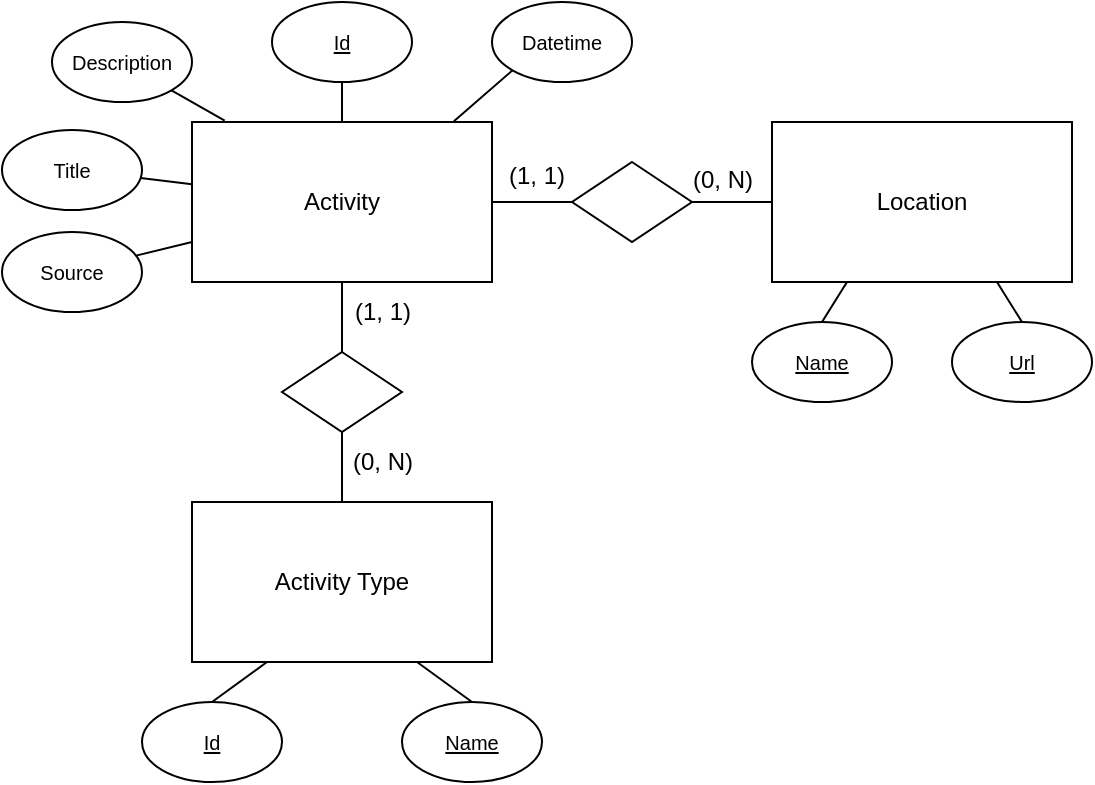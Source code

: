 <mxfile version="21.6.1" type="device">
  <diagram name="Página-1" id="A7tceK6vV1O0fZQoj8Uq">
    <mxGraphModel dx="580" dy="570" grid="1" gridSize="10" guides="1" tooltips="1" connect="1" arrows="1" fold="1" page="1" pageScale="1" pageWidth="827" pageHeight="1169" math="0" shadow="0">
      <root>
        <mxCell id="0" />
        <mxCell id="1" parent="0" />
        <mxCell id="eH5JWXhEJGaev719BXgN-16" value="" style="edgeStyle=orthogonalEdgeStyle;rounded=0;orthogonalLoop=1;jettySize=auto;html=1;endArrow=none;endFill=0;" parent="1" source="eH5JWXhEJGaev719BXgN-1" target="eH5JWXhEJGaev719BXgN-15" edge="1">
          <mxGeometry relative="1" as="geometry" />
        </mxCell>
        <mxCell id="eH5JWXhEJGaev719BXgN-1" value="Activity" style="rounded=0;whiteSpace=wrap;html=1;" parent="1" vertex="1">
          <mxGeometry x="1090" y="510" width="150" height="80" as="geometry" />
        </mxCell>
        <mxCell id="eH5JWXhEJGaev719BXgN-8" value="" style="rounded=0;orthogonalLoop=1;jettySize=auto;html=1;endArrow=none;endFill=0;" parent="1" source="eH5JWXhEJGaev719BXgN-4" target="eH5JWXhEJGaev719BXgN-1" edge="1">
          <mxGeometry relative="1" as="geometry" />
        </mxCell>
        <mxCell id="eH5JWXhEJGaev719BXgN-4" value="&lt;font style=&quot;font-size: 10px;&quot;&gt;Title&lt;/font&gt;" style="ellipse;whiteSpace=wrap;html=1;" parent="1" vertex="1">
          <mxGeometry x="995" y="514" width="70" height="40" as="geometry" />
        </mxCell>
        <mxCell id="eH5JWXhEJGaev719BXgN-5" value="&lt;font style=&quot;font-size: 10px;&quot;&gt;Description&lt;/font&gt;" style="ellipse;whiteSpace=wrap;html=1;" parent="1" vertex="1">
          <mxGeometry x="1020" y="460" width="70" height="40" as="geometry" />
        </mxCell>
        <mxCell id="eH5JWXhEJGaev719BXgN-9" value="" style="endArrow=none;html=1;rounded=0;exitX=1;exitY=1;exitDx=0;exitDy=0;entryX=0.109;entryY=-0.008;entryDx=0;entryDy=0;endFill=0;entryPerimeter=0;" parent="1" source="eH5JWXhEJGaev719BXgN-5" target="eH5JWXhEJGaev719BXgN-1" edge="1">
          <mxGeometry width="50" height="50" relative="1" as="geometry">
            <mxPoint x="920" y="570" as="sourcePoint" />
            <mxPoint x="970" y="520" as="targetPoint" />
          </mxGeometry>
        </mxCell>
        <mxCell id="eH5JWXhEJGaev719BXgN-10" value="&lt;font style=&quot;font-size: 10px;&quot;&gt;Datetime&lt;/font&gt;" style="ellipse;whiteSpace=wrap;html=1;" parent="1" vertex="1">
          <mxGeometry x="1240" y="450" width="70" height="40" as="geometry" />
        </mxCell>
        <mxCell id="eH5JWXhEJGaev719BXgN-11" value="" style="endArrow=none;html=1;rounded=0;exitX=0;exitY=1;exitDx=0;exitDy=0;entryX=0.873;entryY=-0.004;entryDx=0;entryDy=0;endFill=0;entryPerimeter=0;" parent="1" source="eH5JWXhEJGaev719BXgN-10" target="eH5JWXhEJGaev719BXgN-1" edge="1">
          <mxGeometry width="50" height="50" relative="1" as="geometry">
            <mxPoint x="920" y="660" as="sourcePoint" />
            <mxPoint x="970" y="610" as="targetPoint" />
          </mxGeometry>
        </mxCell>
        <mxCell id="eH5JWXhEJGaev719BXgN-14" value="Activity Type" style="rounded=0;whiteSpace=wrap;html=1;" parent="1" vertex="1">
          <mxGeometry x="1090" y="700" width="150" height="80" as="geometry" />
        </mxCell>
        <mxCell id="eH5JWXhEJGaev719BXgN-17" value="" style="edgeStyle=orthogonalEdgeStyle;rounded=0;orthogonalLoop=1;jettySize=auto;html=1;endArrow=none;endFill=0;" parent="1" source="eH5JWXhEJGaev719BXgN-15" target="eH5JWXhEJGaev719BXgN-14" edge="1">
          <mxGeometry relative="1" as="geometry" />
        </mxCell>
        <mxCell id="eH5JWXhEJGaev719BXgN-15" value="" style="rhombus;whiteSpace=wrap;html=1;" parent="1" vertex="1">
          <mxGeometry x="1135" y="625" width="60" height="40" as="geometry" />
        </mxCell>
        <mxCell id="eH5JWXhEJGaev719BXgN-18" value="(0, N)" style="text;html=1;align=center;verticalAlign=middle;resizable=0;points=[];autosize=1;strokeColor=none;fillColor=none;" parent="1" vertex="1">
          <mxGeometry x="1160" y="665" width="50" height="30" as="geometry" />
        </mxCell>
        <mxCell id="eH5JWXhEJGaev719BXgN-19" value="(1, 1)" style="text;html=1;align=center;verticalAlign=middle;resizable=0;points=[];autosize=1;strokeColor=none;fillColor=none;" parent="1" vertex="1">
          <mxGeometry x="1160" y="590" width="50" height="30" as="geometry" />
        </mxCell>
        <mxCell id="eH5JWXhEJGaev719BXgN-20" value="&lt;font style=&quot;font-size: 10px;&quot;&gt;&lt;u&gt;Id&lt;/u&gt;&lt;/font&gt;" style="ellipse;whiteSpace=wrap;html=1;" parent="1" vertex="1">
          <mxGeometry x="1065" y="800" width="70" height="40" as="geometry" />
        </mxCell>
        <mxCell id="eH5JWXhEJGaev719BXgN-21" value="&lt;font style=&quot;font-size: 10px;&quot;&gt;&lt;u&gt;Name&lt;/u&gt;&lt;/font&gt;" style="ellipse;whiteSpace=wrap;html=1;" parent="1" vertex="1">
          <mxGeometry x="1195" y="800" width="70" height="40" as="geometry" />
        </mxCell>
        <mxCell id="eH5JWXhEJGaev719BXgN-22" value="" style="endArrow=none;html=1;rounded=0;entryX=0.25;entryY=1;entryDx=0;entryDy=0;endFill=0;" parent="1" target="eH5JWXhEJGaev719BXgN-14" edge="1">
          <mxGeometry width="50" height="50" relative="1" as="geometry">
            <mxPoint x="1100" y="800" as="sourcePoint" />
            <mxPoint x="1030" y="760" as="targetPoint" />
          </mxGeometry>
        </mxCell>
        <mxCell id="eH5JWXhEJGaev719BXgN-23" value="" style="endArrow=none;html=1;rounded=0;entryX=0.75;entryY=1;entryDx=0;entryDy=0;exitX=0.5;exitY=0;exitDx=0;exitDy=0;endFill=0;" parent="1" source="eH5JWXhEJGaev719BXgN-21" target="eH5JWXhEJGaev719BXgN-14" edge="1">
          <mxGeometry width="50" height="50" relative="1" as="geometry">
            <mxPoint x="1110" y="810" as="sourcePoint" />
            <mxPoint x="1138" y="790" as="targetPoint" />
          </mxGeometry>
        </mxCell>
        <mxCell id="eH5JWXhEJGaev719BXgN-24" value="&lt;font style=&quot;font-size: 10px;&quot;&gt;&lt;u&gt;Id&lt;/u&gt;&lt;/font&gt;" style="ellipse;whiteSpace=wrap;html=1;" parent="1" vertex="1">
          <mxGeometry x="1130" y="450" width="70" height="40" as="geometry" />
        </mxCell>
        <mxCell id="eH5JWXhEJGaev719BXgN-25" value="" style="endArrow=none;html=1;rounded=0;exitX=0.5;exitY=1;exitDx=0;exitDy=0;endFill=0;entryX=0.5;entryY=0;entryDx=0;entryDy=0;" parent="1" source="eH5JWXhEJGaev719BXgN-24" target="eH5JWXhEJGaev719BXgN-1" edge="1">
          <mxGeometry width="50" height="50" relative="1" as="geometry">
            <mxPoint x="930" y="600" as="sourcePoint" />
            <mxPoint x="980" y="550" as="targetPoint" />
          </mxGeometry>
        </mxCell>
        <mxCell id="eH5JWXhEJGaev719BXgN-28" value="Location" style="rounded=0;whiteSpace=wrap;html=1;" parent="1" vertex="1">
          <mxGeometry x="1380" y="510" width="150" height="80" as="geometry" />
        </mxCell>
        <mxCell id="eH5JWXhEJGaev719BXgN-30" value="&lt;font style=&quot;font-size: 10px;&quot;&gt;&lt;u&gt;Name&lt;/u&gt;&lt;/font&gt;" style="ellipse;whiteSpace=wrap;html=1;" parent="1" vertex="1">
          <mxGeometry x="1370" y="610" width="70" height="40" as="geometry" />
        </mxCell>
        <mxCell id="eH5JWXhEJGaev719BXgN-31" value="&lt;font style=&quot;font-size: 10px;&quot;&gt;&lt;u&gt;Url&lt;/u&gt;&lt;/font&gt;" style="ellipse;whiteSpace=wrap;html=1;" parent="1" vertex="1">
          <mxGeometry x="1470" y="610" width="70" height="40" as="geometry" />
        </mxCell>
        <mxCell id="eH5JWXhEJGaev719BXgN-39" value="" style="edgeStyle=orthogonalEdgeStyle;rounded=0;orthogonalLoop=1;jettySize=auto;html=1;endArrow=none;endFill=0;" parent="1" source="eH5JWXhEJGaev719BXgN-35" target="eH5JWXhEJGaev719BXgN-28" edge="1">
          <mxGeometry relative="1" as="geometry" />
        </mxCell>
        <mxCell id="eH5JWXhEJGaev719BXgN-40" value="" style="edgeStyle=orthogonalEdgeStyle;rounded=0;orthogonalLoop=1;jettySize=auto;html=1;endArrow=none;endFill=0;" parent="1" source="eH5JWXhEJGaev719BXgN-35" target="eH5JWXhEJGaev719BXgN-1" edge="1">
          <mxGeometry relative="1" as="geometry" />
        </mxCell>
        <mxCell id="eH5JWXhEJGaev719BXgN-35" value="" style="rhombus;whiteSpace=wrap;html=1;" parent="1" vertex="1">
          <mxGeometry x="1280" y="530" width="60" height="40" as="geometry" />
        </mxCell>
        <mxCell id="eH5JWXhEJGaev719BXgN-43" value="(1, 1)" style="text;html=1;align=center;verticalAlign=middle;resizable=0;points=[];autosize=1;strokeColor=none;fillColor=none;" parent="1" vertex="1">
          <mxGeometry x="1237" y="522" width="50" height="30" as="geometry" />
        </mxCell>
        <mxCell id="eH5JWXhEJGaev719BXgN-44" value="(0, N)" style="text;html=1;align=center;verticalAlign=middle;resizable=0;points=[];autosize=1;strokeColor=none;fillColor=none;" parent="1" vertex="1">
          <mxGeometry x="1330" y="524" width="50" height="30" as="geometry" />
        </mxCell>
        <mxCell id="eH5JWXhEJGaev719BXgN-45" value="" style="endArrow=none;html=1;rounded=0;exitX=0.5;exitY=0;exitDx=0;exitDy=0;entryX=0.25;entryY=1;entryDx=0;entryDy=0;endFill=0;" parent="1" source="eH5JWXhEJGaev719BXgN-30" target="eH5JWXhEJGaev719BXgN-28" edge="1">
          <mxGeometry width="50" height="50" relative="1" as="geometry">
            <mxPoint x="1260" y="494" as="sourcePoint" />
            <mxPoint x="1231" y="520" as="targetPoint" />
          </mxGeometry>
        </mxCell>
        <mxCell id="eH5JWXhEJGaev719BXgN-46" value="" style="endArrow=none;html=1;rounded=0;exitX=0.75;exitY=1;exitDx=0;exitDy=0;entryX=0.5;entryY=0;entryDx=0;entryDy=0;endFill=0;" parent="1" source="eH5JWXhEJGaev719BXgN-28" target="eH5JWXhEJGaev719BXgN-31" edge="1">
          <mxGeometry width="50" height="50" relative="1" as="geometry">
            <mxPoint x="1425" y="620" as="sourcePoint" />
            <mxPoint x="1428" y="600" as="targetPoint" />
          </mxGeometry>
        </mxCell>
        <mxCell id="eH5JWXhEJGaev719BXgN-47" value="&lt;font style=&quot;font-size: 10px;&quot;&gt;Source&lt;/font&gt;" style="ellipse;whiteSpace=wrap;html=1;" parent="1" vertex="1">
          <mxGeometry x="995" y="565" width="70" height="40" as="geometry" />
        </mxCell>
        <mxCell id="eH5JWXhEJGaev719BXgN-48" value="" style="endArrow=none;html=1;rounded=0;entryX=0;entryY=0.75;entryDx=0;entryDy=0;endFill=0;exitX=0.957;exitY=0.295;exitDx=0;exitDy=0;exitPerimeter=0;" parent="1" source="eH5JWXhEJGaev719BXgN-47" target="eH5JWXhEJGaev719BXgN-1" edge="1">
          <mxGeometry width="50" height="50" relative="1" as="geometry">
            <mxPoint x="1080" y="590" as="sourcePoint" />
            <mxPoint x="970" y="610" as="targetPoint" />
          </mxGeometry>
        </mxCell>
      </root>
    </mxGraphModel>
  </diagram>
</mxfile>
